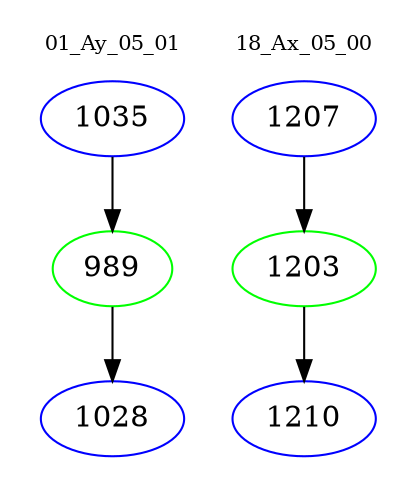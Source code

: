 digraph{
subgraph cluster_0 {
color = white
label = "01_Ay_05_01";
fontsize=10;
T0_1035 [label="1035", color="blue"]
T0_1035 -> T0_989 [color="black"]
T0_989 [label="989", color="green"]
T0_989 -> T0_1028 [color="black"]
T0_1028 [label="1028", color="blue"]
}
subgraph cluster_1 {
color = white
label = "18_Ax_05_00";
fontsize=10;
T1_1207 [label="1207", color="blue"]
T1_1207 -> T1_1203 [color="black"]
T1_1203 [label="1203", color="green"]
T1_1203 -> T1_1210 [color="black"]
T1_1210 [label="1210", color="blue"]
}
}
